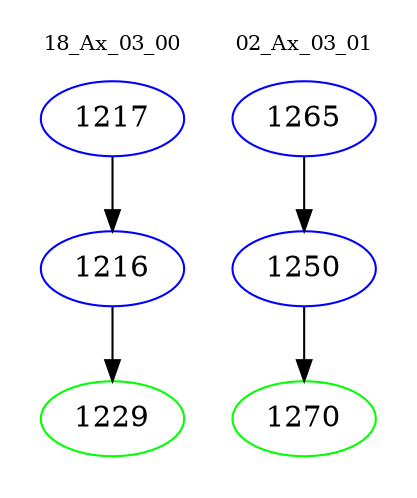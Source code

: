digraph{
subgraph cluster_0 {
color = white
label = "18_Ax_03_00";
fontsize=10;
T0_1217 [label="1217", color="blue"]
T0_1217 -> T0_1216 [color="black"]
T0_1216 [label="1216", color="blue"]
T0_1216 -> T0_1229 [color="black"]
T0_1229 [label="1229", color="green"]
}
subgraph cluster_1 {
color = white
label = "02_Ax_03_01";
fontsize=10;
T1_1265 [label="1265", color="blue"]
T1_1265 -> T1_1250 [color="black"]
T1_1250 [label="1250", color="blue"]
T1_1250 -> T1_1270 [color="black"]
T1_1270 [label="1270", color="green"]
}
}
